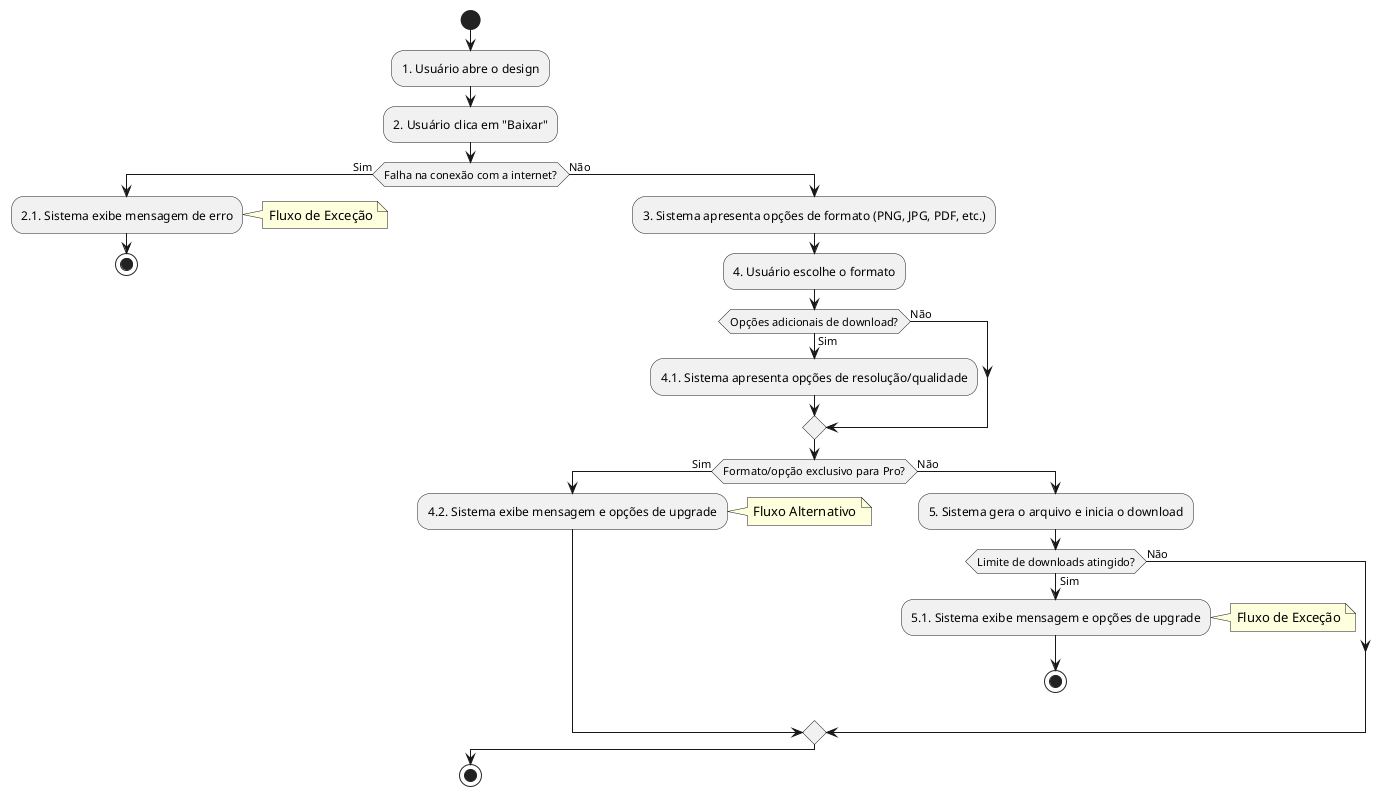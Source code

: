 @startuml
start
:1. Usuário abre o design;
:2. Usuário clica em "Baixar";

if (Falha na conexão com a internet?) then (Sim)
  :2.1. Sistema exibe mensagem de erro;
  note right: Fluxo de Exceção
  stop
else (Não)
  :3. Sistema apresenta opções de formato (PNG, JPG, PDF, etc.);
  :4. Usuário escolhe o formato;

  if (Opções adicionais de download?) then (Sim)
    :4.1. Sistema apresenta opções de resolução/qualidade;
  else (Não)
  endif

  if (Formato/opção exclusivo para Pro?) then (Sim)
    :4.2. Sistema exibe mensagem e opções de upgrade;
    note right: Fluxo Alternativo
  else (Não)
    :5. Sistema gera o arquivo e inicia o download;

    if (Limite de downloads atingido?) then (Sim)
      :5.1. Sistema exibe mensagem e opções de upgrade;
      note right: Fluxo de Exceção
      stop
    else (Não)
    endif
  endif
endif
stop
@enduml